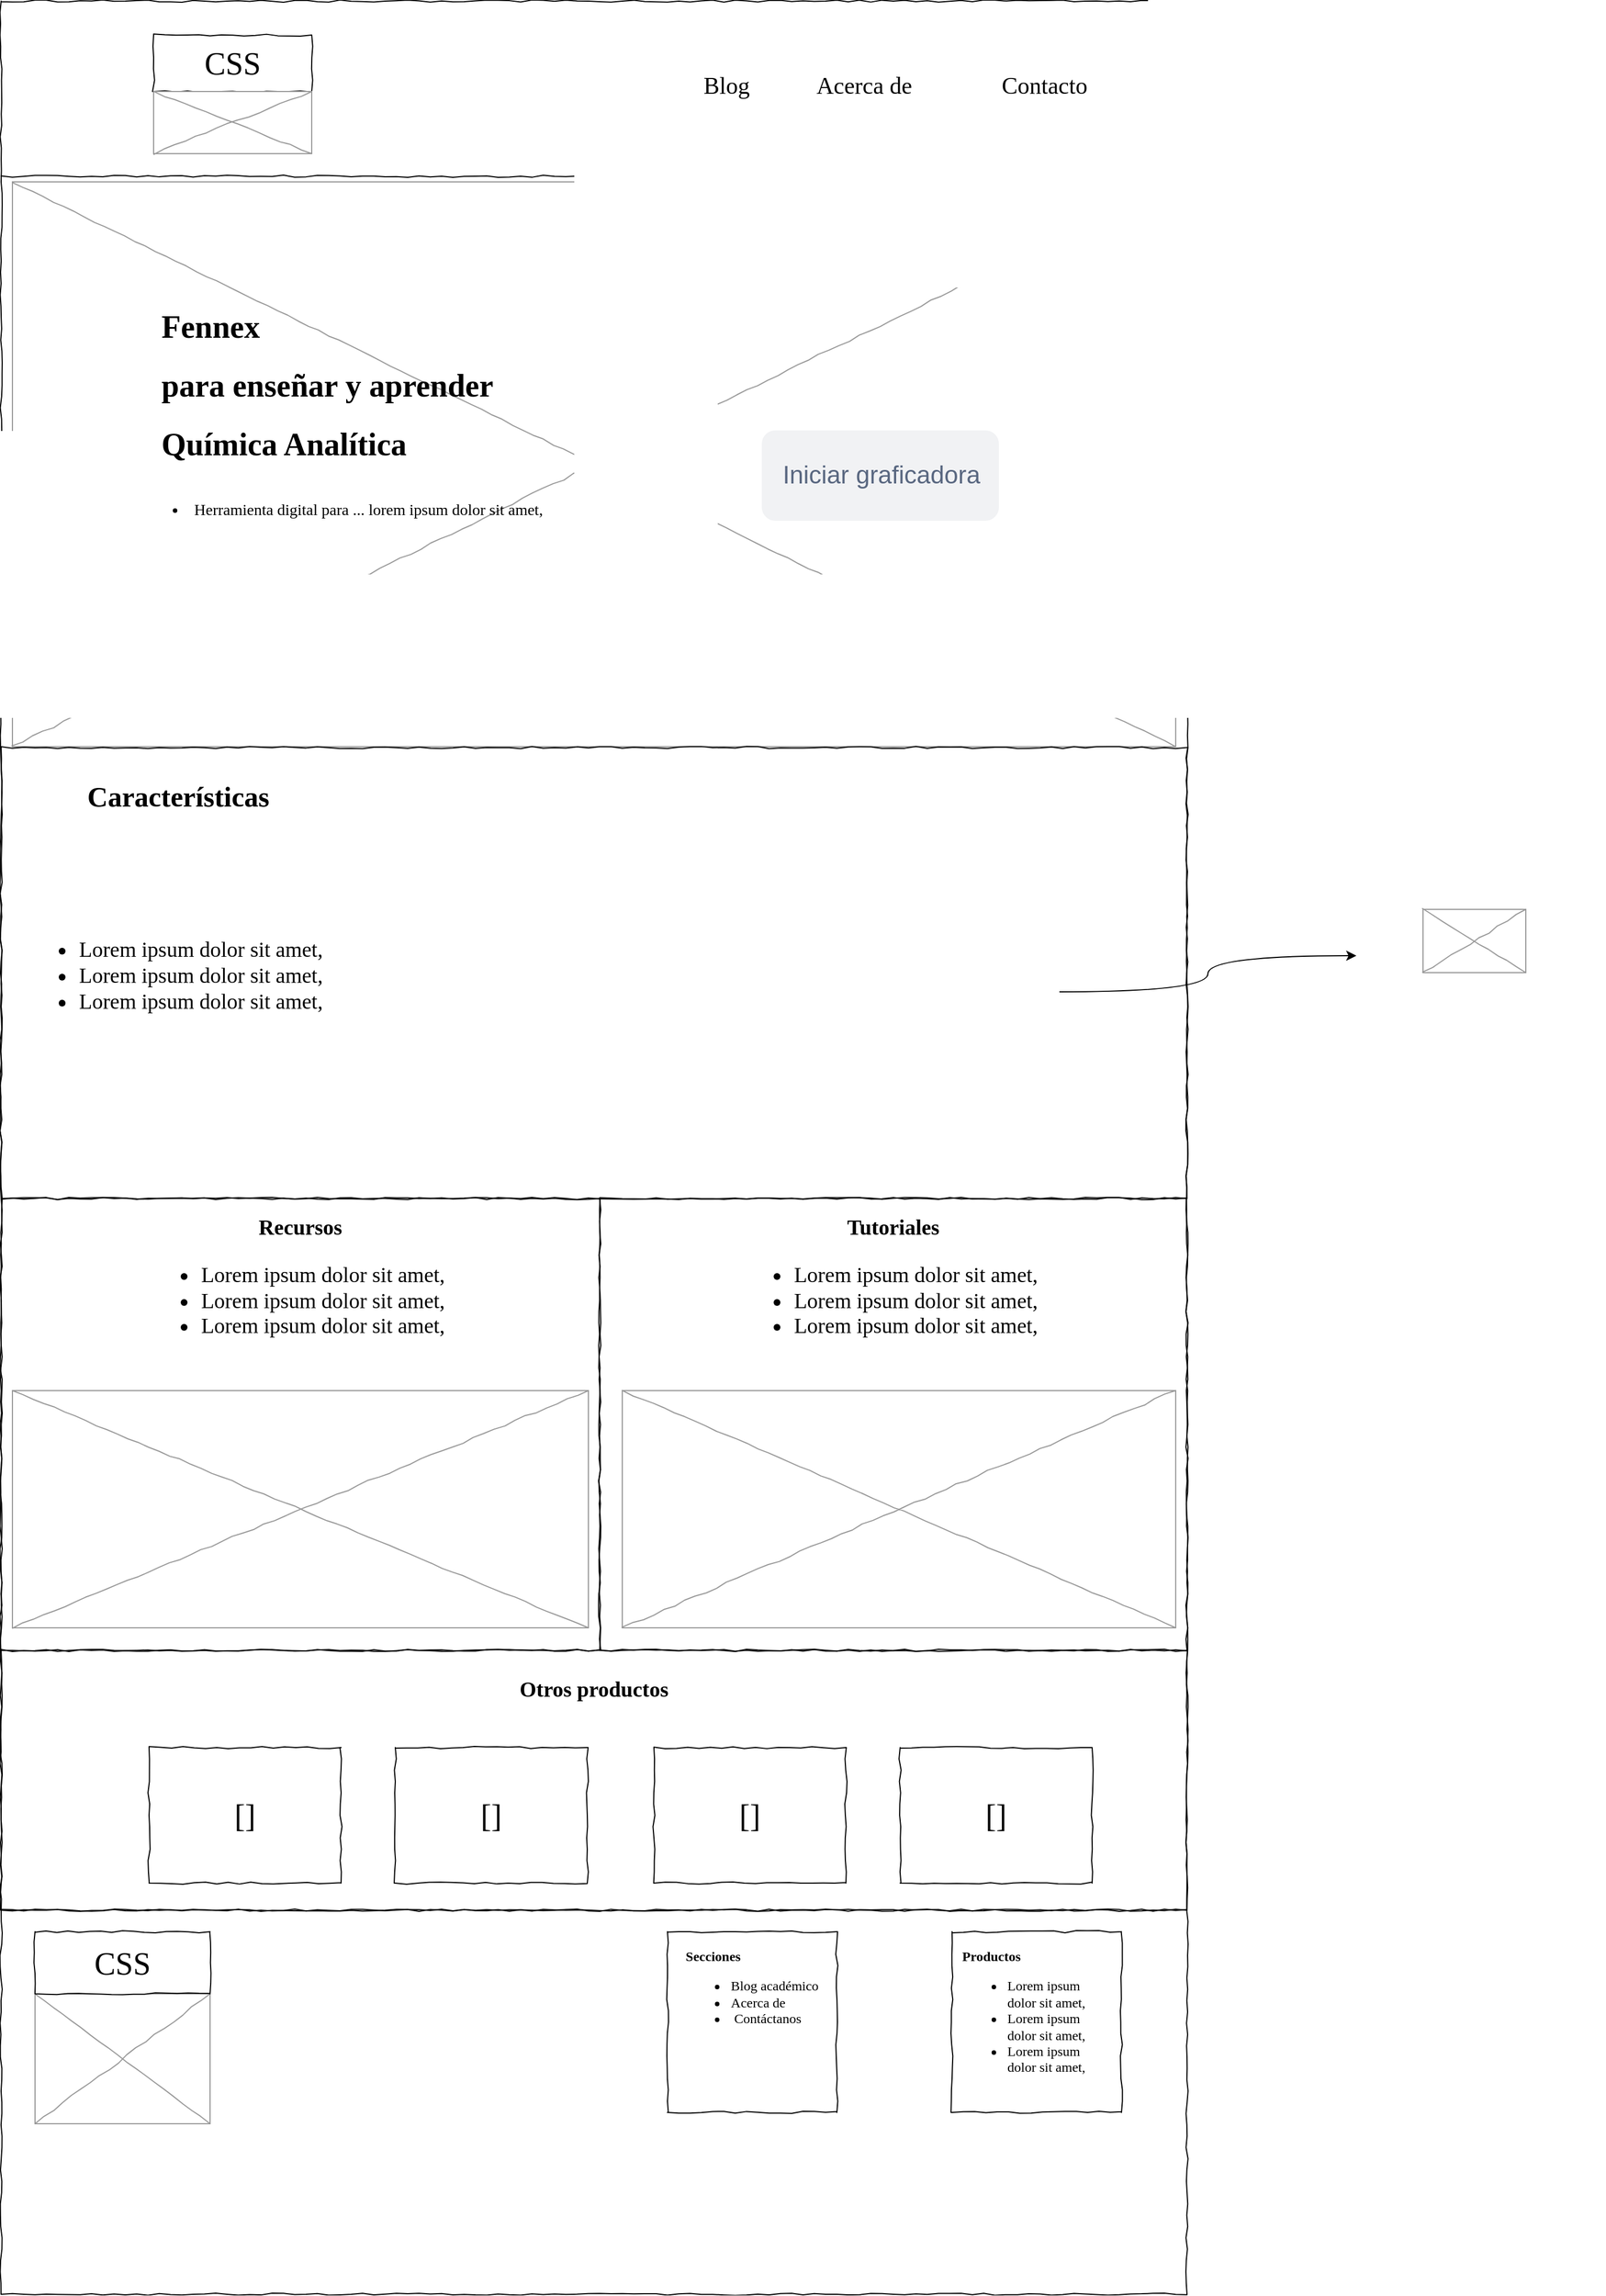 <mxfile version="21.1.1" type="device">
  <diagram name="Page-1" id="03018318-947c-dd8e-b7a3-06fadd420f32">
    <mxGraphModel dx="2055" dy="1418" grid="1" gridSize="10" guides="1" tooltips="1" connect="1" arrows="1" fold="1" page="1" pageScale="1" pageWidth="1100" pageHeight="850" background="#ffffff" math="0" shadow="0">
      <root>
        <mxCell id="0" />
        <mxCell id="1" parent="0" />
        <mxCell id="677b7b8949515195-1" value="" style="whiteSpace=wrap;html=1;rounded=0;shadow=0;labelBackgroundColor=none;strokeColor=#000000;strokeWidth=1;fillColor=none;fontFamily=Verdana;fontSize=12;fontColor=#000000;align=center;comic=1;" parent="1" vertex="1">
          <mxGeometry x="-70" y="-70" width="1050" height="2030" as="geometry" />
        </mxCell>
        <mxCell id="QL6gcueIhQOz3i--04xK-31" value="" style="verticalLabelPosition=bottom;shadow=0;dashed=0;align=center;html=1;verticalAlign=top;strokeWidth=1;shape=mxgraph.mockup.graphics.simpleIcon;strokeColor=#999999;rounded=0;labelBackgroundColor=none;fontFamily=Verdana;fontSize=14;fontColor=#000000;comic=1;" vertex="1" parent="1">
          <mxGeometry x="480" y="1160" width="490" height="210" as="geometry" />
        </mxCell>
        <mxCell id="QL6gcueIhQOz3i--04xK-30" value="" style="verticalLabelPosition=bottom;shadow=0;dashed=0;align=center;html=1;verticalAlign=top;strokeWidth=1;shape=mxgraph.mockup.graphics.simpleIcon;strokeColor=#999999;rounded=0;labelBackgroundColor=none;fontFamily=Verdana;fontSize=14;fontColor=#000000;comic=1;" vertex="1" parent="1">
          <mxGeometry x="-60" y="1160" width="510" height="210" as="geometry" />
        </mxCell>
        <mxCell id="677b7b8949515195-2" value="CSS" style="whiteSpace=wrap;html=1;rounded=0;shadow=0;labelBackgroundColor=none;strokeWidth=1;fontFamily=Verdana;fontSize=28;align=center;comic=1;" parent="1" vertex="1">
          <mxGeometry x="65" y="-40" width="140" height="50" as="geometry" />
        </mxCell>
        <mxCell id="677b7b8949515195-4" value="Blog" style="text;html=1;points=[];align=left;verticalAlign=top;spacingTop=-4;fontSize=21;fontFamily=Verdana" parent="1" vertex="1">
          <mxGeometry x="550" y="-10" width="60" height="20" as="geometry" />
        </mxCell>
        <mxCell id="677b7b8949515195-9" value="" style="line;strokeWidth=1;html=1;rounded=0;shadow=0;labelBackgroundColor=none;fillColor=none;fontFamily=Verdana;fontSize=14;fontColor=#000000;align=center;comic=1;" parent="1" vertex="1">
          <mxGeometry x="-70" y="80" width="1050" height="10" as="geometry" />
        </mxCell>
        <mxCell id="677b7b8949515195-16" value="" style="verticalLabelPosition=bottom;shadow=0;dashed=0;align=center;html=1;verticalAlign=top;strokeWidth=1;shape=mxgraph.mockup.graphics.simpleIcon;strokeColor=#999999;rounded=0;labelBackgroundColor=none;fontFamily=Verdana;fontSize=14;fontColor=#000000;comic=1;" parent="1" vertex="1">
          <mxGeometry x="-60" y="90" width="1030" height="500" as="geometry" />
        </mxCell>
        <mxCell id="677b7b8949515195-42" value="&lt;li&gt;&lt;span&gt;Herramienta digital para ... lorem ipsum dolor sit amet,&lt;/span&gt;&lt;/li&gt;" style="text;html=1;points=[];align=left;verticalAlign=top;spacingTop=-4;fontSize=14;fontFamily=Verdana" parent="1" vertex="1">
          <mxGeometry x="80" y="370" width="170" height="20" as="geometry" />
        </mxCell>
        <mxCell id="677b7b8949515195-44" value="&lt;h1 class=&quot;fw-400 mt-2 mb-1_5 lh-110&quot;&gt;&lt;span&gt;Fennex &lt;br&gt;&lt;/span&gt;&lt;/h1&gt;&lt;h1 class=&quot;fw-400 mt-2 mb-1_5 lh-110&quot;&gt;&lt;span&gt;para enseñar y aprender &lt;br&gt;&lt;/span&gt;&lt;/h1&gt;&lt;h1 class=&quot;fw-400 mt-2 mb-1_5 lh-110&quot;&gt;&lt;span&gt;Química Analítica&lt;br&gt;&lt;/span&gt;&lt;/h1&gt;" style="text;html=1;points=[];align=left;verticalAlign=top;spacingTop=-4;fontSize=14;fontFamily=Verdana" parent="1" vertex="1">
          <mxGeometry x="70" y="180" width="540" height="110" as="geometry" />
        </mxCell>
        <mxCell id="gSYMleGjobc_3HVmTVTi-2" value="Acerca de" style="text;html=1;points=[];align=left;verticalAlign=top;spacingTop=-4;fontSize=21;fontFamily=Verdana" parent="1" vertex="1">
          <mxGeometry x="650" y="-10" width="60" height="20" as="geometry" />
        </mxCell>
        <mxCell id="gSYMleGjobc_3HVmTVTi-3" value="Contacto" style="text;html=1;points=[];align=left;verticalAlign=top;spacingTop=-4;fontSize=21;fontFamily=Verdana" parent="1" vertex="1">
          <mxGeometry x="813.5" y="-10" width="60" height="20" as="geometry" />
        </mxCell>
        <mxCell id="gSYMleGjobc_3HVmTVTi-5" value="&lt;div style=&quot;font-size: 19px;&quot;&gt;&lt;b style=&quot;font-size: 19px;&quot;&gt;Recursos&lt;/b&gt;&lt;/div&gt;&lt;div style=&quot;font-size: 19px;&quot;&gt;&lt;ul style=&quot;font-size: 19px;&quot;&gt;&lt;li style=&quot;font-size: 19px;&quot;&gt;&lt;span style=&quot;font-size: 19px;&quot;&gt;Lorem ipsum dolor sit amet,&lt;/span&gt;&lt;/li&gt;&lt;li style=&quot;font-size: 19px;&quot;&gt;&lt;span style=&quot;font-size: 19px;&quot;&gt;Lorem ipsum dolor sit amet,&lt;/span&gt;&lt;/li&gt;&lt;li style=&quot;font-size: 19px;&quot;&gt;&lt;span style=&quot;font-size: 19px;&quot;&gt;Lorem ipsum dolor sit amet,&lt;/span&gt;&lt;/li&gt;&lt;/ul&gt;&lt;/div&gt;&lt;div style=&quot;font-size: 19px;&quot;&gt;&lt;br style=&quot;font-size: 19px;&quot;&gt;&lt;/div&gt;&lt;div style=&quot;font-size: 19px;&quot;&gt;&lt;br style=&quot;font-size: 19px;&quot;&gt;&lt;/div&gt;&lt;div style=&quot;font-size: 19px;&quot;&gt;&lt;br style=&quot;font-size: 19px;&quot;&gt;&lt;/div&gt;" style="whiteSpace=wrap;html=1;rounded=0;shadow=0;labelBackgroundColor=none;strokeWidth=1;fillColor=none;fontFamily=Verdana;fontSize=19;align=center;verticalAlign=top;spacing=10;comic=1;" parent="1" vertex="1">
          <mxGeometry x="-70" y="990" width="530" height="400" as="geometry" />
        </mxCell>
        <mxCell id="gSYMleGjobc_3HVmTVTi-6" value="&lt;div style=&quot;font-size: 19px;&quot;&gt;&lt;b style=&quot;font-size: 19px;&quot;&gt;Tutoriales&lt;/b&gt;&lt;/div&gt;&lt;div style=&quot;font-size: 19px;&quot;&gt;&lt;ul style=&quot;font-size: 19px;&quot;&gt;&lt;li style=&quot;font-size: 19px;&quot;&gt;&lt;span style=&quot;font-size: 19px;&quot;&gt;Lorem ipsum dolor sit amet,&lt;/span&gt;&lt;/li&gt;&lt;li style=&quot;font-size: 19px;&quot;&gt;&lt;span style=&quot;font-size: 19px;&quot;&gt;Lorem ipsum dolor sit amet,&lt;/span&gt;&lt;/li&gt;&lt;li style=&quot;font-size: 19px;&quot;&gt;&lt;span style=&quot;font-size: 19px;&quot;&gt;Lorem ipsum dolor sit amet,&lt;/span&gt;&lt;/li&gt;&lt;/ul&gt;&lt;/div&gt;&lt;div style=&quot;font-size: 19px;&quot;&gt;&lt;br style=&quot;font-size: 19px;&quot;&gt;&lt;/div&gt;&lt;div style=&quot;font-size: 19px;&quot;&gt;&lt;br style=&quot;font-size: 19px;&quot;&gt;&lt;/div&gt;&lt;div style=&quot;font-size: 19px;&quot;&gt;&lt;br style=&quot;font-size: 19px;&quot;&gt;&lt;/div&gt;" style="whiteSpace=wrap;html=1;rounded=0;shadow=0;labelBackgroundColor=none;strokeWidth=1;fillColor=none;fontFamily=Verdana;fontSize=19;align=center;verticalAlign=top;spacing=10;comic=1;" parent="1" vertex="1">
          <mxGeometry x="460" y="990" width="520" height="400" as="geometry" />
        </mxCell>
        <mxCell id="gSYMleGjobc_3HVmTVTi-7" value="Iniciar graficadora" style="rounded=1;align=center;fillColor=#F1F2F4;strokeColor=none;html=1;fontColor=#596780;fontSize=22;" parent="1" vertex="1">
          <mxGeometry x="603.5" y="310" width="210" height="80" as="geometry" />
        </mxCell>
        <mxCell id="gSYMleGjobc_3HVmTVTi-8" value="&lt;div style=&quot;font-size: 19px;&quot; align=&quot;left&quot;&gt;&lt;b style=&quot;font-size: 19px;&quot;&gt;Otros productos&lt;br style=&quot;font-size: 19px;&quot;&gt;&lt;/b&gt;&lt;/div&gt;&lt;div style=&quot;font-size: 19px;&quot; align=&quot;left&quot;&gt;&lt;b style=&quot;font-size: 19px;&quot;&gt;&lt;br style=&quot;font-size: 19px;&quot;&gt;&lt;/b&gt;&lt;/div&gt;&lt;div style=&quot;text-align: justify; font-size: 19px;&quot;&gt;&lt;br style=&quot;font-size: 19px;&quot;&gt;&lt;/div&gt;&lt;div style=&quot;text-align: justify; font-size: 19px;&quot;&gt;&lt;br style=&quot;font-size: 19px;&quot;&gt;&lt;/div&gt;" style="whiteSpace=wrap;html=1;rounded=0;shadow=0;labelBackgroundColor=none;strokeWidth=1;fillColor=none;fontFamily=Verdana;fontSize=19;align=center;verticalAlign=top;spacing=10;comic=1;spacingTop=9;" parent="1" vertex="1">
          <mxGeometry x="-70" y="1390" width="1050" height="230" as="geometry" />
        </mxCell>
        <mxCell id="gSYMleGjobc_3HVmTVTi-15" value="" style="verticalLabelPosition=bottom;shadow=0;dashed=0;align=center;html=1;verticalAlign=top;strokeWidth=1;shape=mxgraph.mockup.graphics.simpleIcon;strokeColor=#999999;rounded=0;labelBackgroundColor=none;fontFamily=Verdana;fontSize=14;fontColor=#000000;comic=1;" parent="1" vertex="1">
          <mxGeometry x="-40" y="1694" width="155" height="115" as="geometry" />
        </mxCell>
        <mxCell id="gSYMleGjobc_3HVmTVTi-17" value="" style="line;strokeWidth=1;html=1;rounded=0;shadow=0;labelBackgroundColor=none;fillColor=none;fontFamily=Verdana;fontSize=14;fontColor=#000000;align=center;comic=1;" parent="1" vertex="1">
          <mxGeometry x="-70" y="1601" width="1050" height="38" as="geometry" />
        </mxCell>
        <mxCell id="gSYMleGjobc_3HVmTVTi-18" value="CSS" style="whiteSpace=wrap;html=1;rounded=0;shadow=0;labelBackgroundColor=none;strokeWidth=1;fontFamily=Verdana;fontSize=28;align=center;comic=1;" parent="1" vertex="1">
          <mxGeometry x="-40" y="1639" width="155" height="55" as="geometry" />
        </mxCell>
        <mxCell id="gSYMleGjobc_3HVmTVTi-19" value="" style="shape=image;html=1;verticalAlign=top;verticalLabelPosition=bottom;labelBackgroundColor=#ffffff;imageAspect=0;aspect=fixed;image=https://cdn2.iconfinder.com/data/icons/social-media-2198/64/twitter_social_media_network-128.png;fontSize=21;" parent="1" vertex="1">
          <mxGeometry x="603.5" y="1864" width="78" height="78" as="geometry" />
        </mxCell>
        <mxCell id="gSYMleGjobc_3HVmTVTi-20" value="" style="shape=image;html=1;verticalAlign=top;verticalLabelPosition=bottom;labelBackgroundColor=#ffffff;imageAspect=0;aspect=fixed;image=https://cdn1.iconfinder.com/data/icons/social-media-outline-6/128/SocialMedia_Facebook-Outline-128.png;fontSize=21;" parent="1" vertex="1">
          <mxGeometry x="695" y="1875.5" width="50" height="50" as="geometry" />
        </mxCell>
        <mxCell id="gSYMleGjobc_3HVmTVTi-21" value="" style="shape=image;html=1;verticalAlign=top;verticalLabelPosition=bottom;labelBackgroundColor=#ffffff;imageAspect=0;aspect=fixed;image=https://cdn1.iconfinder.com/data/icons/social-media-outline-6/128/SocialMedia_Instagram-Outline-128.png;fontSize=21;" parent="1" vertex="1">
          <mxGeometry x="780" y="1875.5" width="55" height="55" as="geometry" />
        </mxCell>
        <mxCell id="gSYMleGjobc_3HVmTVTi-22" value="&lt;div align=&quot;left&quot;&gt;&lt;b&gt;Secciones&lt;/b&gt;&lt;/div&gt;&lt;div align=&quot;left&quot;&gt;&lt;ul&gt;&lt;li&gt;&lt;span&gt;Blog académico&lt;br&gt;&lt;/span&gt;&lt;/li&gt;&lt;li&gt;&lt;span&gt;Acerca de &lt;br&gt;&lt;/span&gt;&lt;/li&gt;&lt;li&gt;&lt;span&gt;&amp;nbsp;Contáctanos&lt;br&gt;&lt;/span&gt;&lt;/li&gt;&lt;/ul&gt;&lt;/div&gt;&lt;div&gt;&lt;br&gt;&lt;/div&gt;&lt;div style=&quot;text-align: justify&quot;&gt;&lt;br&gt;&lt;/div&gt;&lt;div style=&quot;text-align: justify&quot;&gt;&lt;br&gt;&lt;/div&gt;" style="whiteSpace=wrap;html=1;rounded=0;shadow=0;labelBackgroundColor=none;strokeWidth=1;fillColor=none;fontFamily=Verdana;fontSize=12;align=center;verticalAlign=top;spacing=10;comic=1;" parent="1" vertex="1">
          <mxGeometry x="520" y="1639" width="150" height="160" as="geometry" />
        </mxCell>
        <mxCell id="gSYMleGjobc_3HVmTVTi-23" value="&lt;div align=&quot;left&quot;&gt;&lt;b&gt;Productos&lt;/b&gt;&lt;/div&gt;&lt;div align=&quot;left&quot;&gt;&lt;ul&gt;&lt;li&gt;&lt;span&gt;Lorem ipsum dolor sit amet,&lt;/span&gt;&lt;/li&gt;&lt;li&gt;&lt;span&gt;Lorem ipsum dolor sit amet,&lt;/span&gt;&lt;/li&gt;&lt;li&gt;&lt;span&gt;Lorem ipsum dolor sit amet,&lt;/span&gt;&lt;/li&gt;&lt;/ul&gt;&lt;/div&gt;&lt;div&gt;&lt;br&gt;&lt;/div&gt;&lt;div style=&quot;text-align: justify&quot;&gt;&lt;br&gt;&lt;/div&gt;&lt;div style=&quot;text-align: justify&quot;&gt;&lt;br&gt;&lt;/div&gt;" style="whiteSpace=wrap;html=1;rounded=0;shadow=0;labelBackgroundColor=none;strokeWidth=1;fillColor=none;fontFamily=Verdana;fontSize=12;align=center;verticalAlign=top;spacing=10;comic=1;" parent="1" vertex="1">
          <mxGeometry x="772" y="1639" width="150" height="160" as="geometry" />
        </mxCell>
        <mxCell id="gSYMleGjobc_3HVmTVTi-24" value="" style="verticalLabelPosition=bottom;shadow=0;dashed=0;align=center;html=1;verticalAlign=top;strokeWidth=1;shape=mxgraph.mockup.graphics.simpleIcon;strokeColor=#999999;rounded=0;labelBackgroundColor=none;fontFamily=Verdana;fontSize=14;fontColor=#000000;comic=1;" parent="1" vertex="1">
          <mxGeometry x="65" y="10" width="140" height="55" as="geometry" />
        </mxCell>
        <mxCell id="677b7b8949515195-15" value="&lt;div style=&quot;font-size: 25px;&quot; align=&quot;center&quot;&gt;&lt;b style=&quot;font-size: 25px;&quot;&gt;Características&lt;/b&gt;&lt;/div&gt;&lt;div style=&quot;font-size: 25px;&quot;&gt;&lt;br style=&quot;font-size: 25px;&quot;&gt;&lt;/div&gt;&lt;div style=&quot;font-size: 25px;&quot;&gt;&lt;br style=&quot;font-size: 25px;&quot;&gt;&lt;/div&gt;&lt;div style=&quot;font-size: 25px;&quot;&gt;&lt;br&gt;&lt;/div&gt;&lt;div style=&quot;font-size: 25px;&quot;&gt;&lt;b style=&quot;font-size: 19px;&quot;&gt;&lt;/b&gt;&lt;div style=&quot;font-size: 19px;&quot;&gt;&lt;ul style=&quot;font-size: 19px;&quot;&gt;&lt;li style=&quot;font-size: 19px;&quot;&gt;Lorem ipsum dolor sit amet,&lt;/li&gt;&lt;li style=&quot;font-size: 19px;&quot;&gt;&lt;span style=&quot;font-size: 19px;&quot;&gt;Lorem ipsum dolor sit amet,&lt;/span&gt;&lt;/li&gt;&lt;li style=&quot;font-size: 19px;&quot;&gt;&lt;div&gt;&lt;span style=&quot;font-size: 19px;&quot;&gt;Lorem ipsum dolor sit amet,&lt;/span&gt;&lt;/div&gt;&lt;/li&gt;&lt;/ul&gt;&lt;/div&gt;&lt;/div&gt;" style="whiteSpace=wrap;html=1;rounded=0;shadow=0;labelBackgroundColor=none;strokeWidth=1;fillColor=none;fontFamily=Verdana;fontSize=25;align=left;verticalAlign=top;spacing=10;comic=1;spacingLeft=19;spacingTop=14;" parent="1" vertex="1">
          <mxGeometry x="-70" y="590.75" width="1050" height="399.25" as="geometry" />
        </mxCell>
        <mxCell id="QL6gcueIhQOz3i--04xK-23" style="edgeStyle=orthogonalEdgeStyle;rounded=0;orthogonalLoop=1;jettySize=auto;html=1;exitX=0.5;exitY=0;exitDx=0;exitDy=0;curved=1;entryX=1;entryY=0.5;entryDx=0;entryDy=0;" edge="1" parent="1" source="QL6gcueIhQOz3i--04xK-22" target="QL6gcueIhQOz3i--04xK-26">
          <mxGeometry relative="1" as="geometry">
            <mxPoint x="1120" y="730" as="targetPoint" />
          </mxGeometry>
        </mxCell>
        <mxCell id="QL6gcueIhQOz3i--04xK-22" value="" style="shape=image;html=1;verticalAlign=top;verticalLabelPosition=bottom;labelBackgroundColor=#ffffff;imageAspect=0;aspect=fixed;image=https://cdn2.iconfinder.com/data/icons/css-vol-1/24/collage-128.png;rotation=90;" vertex="1" parent="1">
          <mxGeometry x="493" y="620" width="374" height="374" as="geometry" />
        </mxCell>
        <mxCell id="QL6gcueIhQOz3i--04xK-28" value="" style="group" vertex="1" connectable="0" parent="1">
          <mxGeometry x="1130" y="700" width="220" height="128" as="geometry" />
        </mxCell>
        <mxCell id="QL6gcueIhQOz3i--04xK-24" value="" style="shape=image;html=1;verticalAlign=top;verticalLabelPosition=bottom;labelBackgroundColor=#ffffff;imageAspect=0;aspect=fixed;image=https://cdn1.iconfinder.com/data/icons/material-core/18/drive-presentation-128.png" vertex="1" parent="QL6gcueIhQOz3i--04xK-28">
          <mxGeometry x="40" width="128" height="128" as="geometry" />
        </mxCell>
        <mxCell id="QL6gcueIhQOz3i--04xK-25" value="" style="shape=image;html=1;verticalAlign=top;verticalLabelPosition=bottom;labelBackgroundColor=#ffffff;imageAspect=0;aspect=fixed;image=https://cdn3.iconfinder.com/data/icons/user-interface-169/32/chevron-right-128.png" vertex="1" parent="QL6gcueIhQOz3i--04xK-28">
          <mxGeometry x="180" y="55" width="40" height="40" as="geometry" />
        </mxCell>
        <mxCell id="QL6gcueIhQOz3i--04xK-26" value="" style="shape=image;html=1;verticalAlign=top;verticalLabelPosition=bottom;labelBackgroundColor=#ffffff;imageAspect=0;aspect=fixed;image=https://cdn3.iconfinder.com/data/icons/user-interface-169/32/chevron-right-128.png;rotation=-180;" vertex="1" parent="QL6gcueIhQOz3i--04xK-28">
          <mxGeometry y="60" width="30" height="30" as="geometry" />
        </mxCell>
        <mxCell id="QL6gcueIhQOz3i--04xK-29" value="" style="verticalLabelPosition=bottom;shadow=0;dashed=0;align=center;html=1;verticalAlign=top;strokeWidth=1;shape=mxgraph.mockup.graphics.simpleIcon;strokeColor=#999999;rounded=0;labelBackgroundColor=none;fontFamily=Verdana;fontSize=14;fontColor=#000000;comic=1;" vertex="1" parent="QL6gcueIhQOz3i--04xK-28">
          <mxGeometry x="59" y="34" width="91" height="56" as="geometry" />
        </mxCell>
        <mxCell id="QL6gcueIhQOz3i--04xK-33" value="" style="shape=image;html=1;verticalAlign=top;verticalLabelPosition=bottom;labelBackgroundColor=#ffffff;imageAspect=0;aspect=fixed;image=https://cdn4.iconfinder.com/data/icons/ionicons/512/icon-social-youtube-outline-128.png" vertex="1" parent="1">
          <mxGeometry x="867" y="1873" width="60" height="60" as="geometry" />
        </mxCell>
        <mxCell id="gSYMleGjobc_3HVmTVTi-9" value="[]" style="whiteSpace=wrap;html=1;rounded=0;shadow=0;labelBackgroundColor=none;strokeWidth=1;fontFamily=Verdana;fontSize=28;align=center;comic=1;" parent="1" vertex="1">
          <mxGeometry x="61" y="1476" width="170" height="120" as="geometry" />
        </mxCell>
        <mxCell id="gSYMleGjobc_3HVmTVTi-10" value="[]" style="whiteSpace=wrap;html=1;rounded=0;shadow=0;labelBackgroundColor=none;strokeWidth=1;fontFamily=Verdana;fontSize=28;align=center;comic=1;" parent="1" vertex="1">
          <mxGeometry x="279" y="1476" width="170" height="120" as="geometry" />
        </mxCell>
        <mxCell id="gSYMleGjobc_3HVmTVTi-13" value="[]" style="whiteSpace=wrap;html=1;rounded=0;shadow=0;labelBackgroundColor=none;strokeWidth=1;fontFamily=Verdana;fontSize=28;align=center;comic=1;" parent="1" vertex="1">
          <mxGeometry x="508" y="1476" width="170" height="120" as="geometry" />
        </mxCell>
        <mxCell id="gSYMleGjobc_3HVmTVTi-14" value="[]" style="whiteSpace=wrap;html=1;rounded=0;shadow=0;labelBackgroundColor=none;strokeWidth=1;fontFamily=Verdana;fontSize=28;align=center;comic=1;" parent="1" vertex="1">
          <mxGeometry x="726" y="1476" width="170" height="120" as="geometry" />
        </mxCell>
      </root>
    </mxGraphModel>
  </diagram>
</mxfile>
